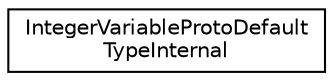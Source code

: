 digraph "Graphical Class Hierarchy"
{
 // LATEX_PDF_SIZE
  edge [fontname="Helvetica",fontsize="10",labelfontname="Helvetica",labelfontsize="10"];
  node [fontname="Helvetica",fontsize="10",shape=record];
  rankdir="LR";
  Node0 [label="IntegerVariableProtoDefault\lTypeInternal",height=0.2,width=0.4,color="black", fillcolor="white", style="filled",URL="$structoperations__research_1_1sat_1_1_integer_variable_proto_default_type_internal.html",tooltip=" "];
}
